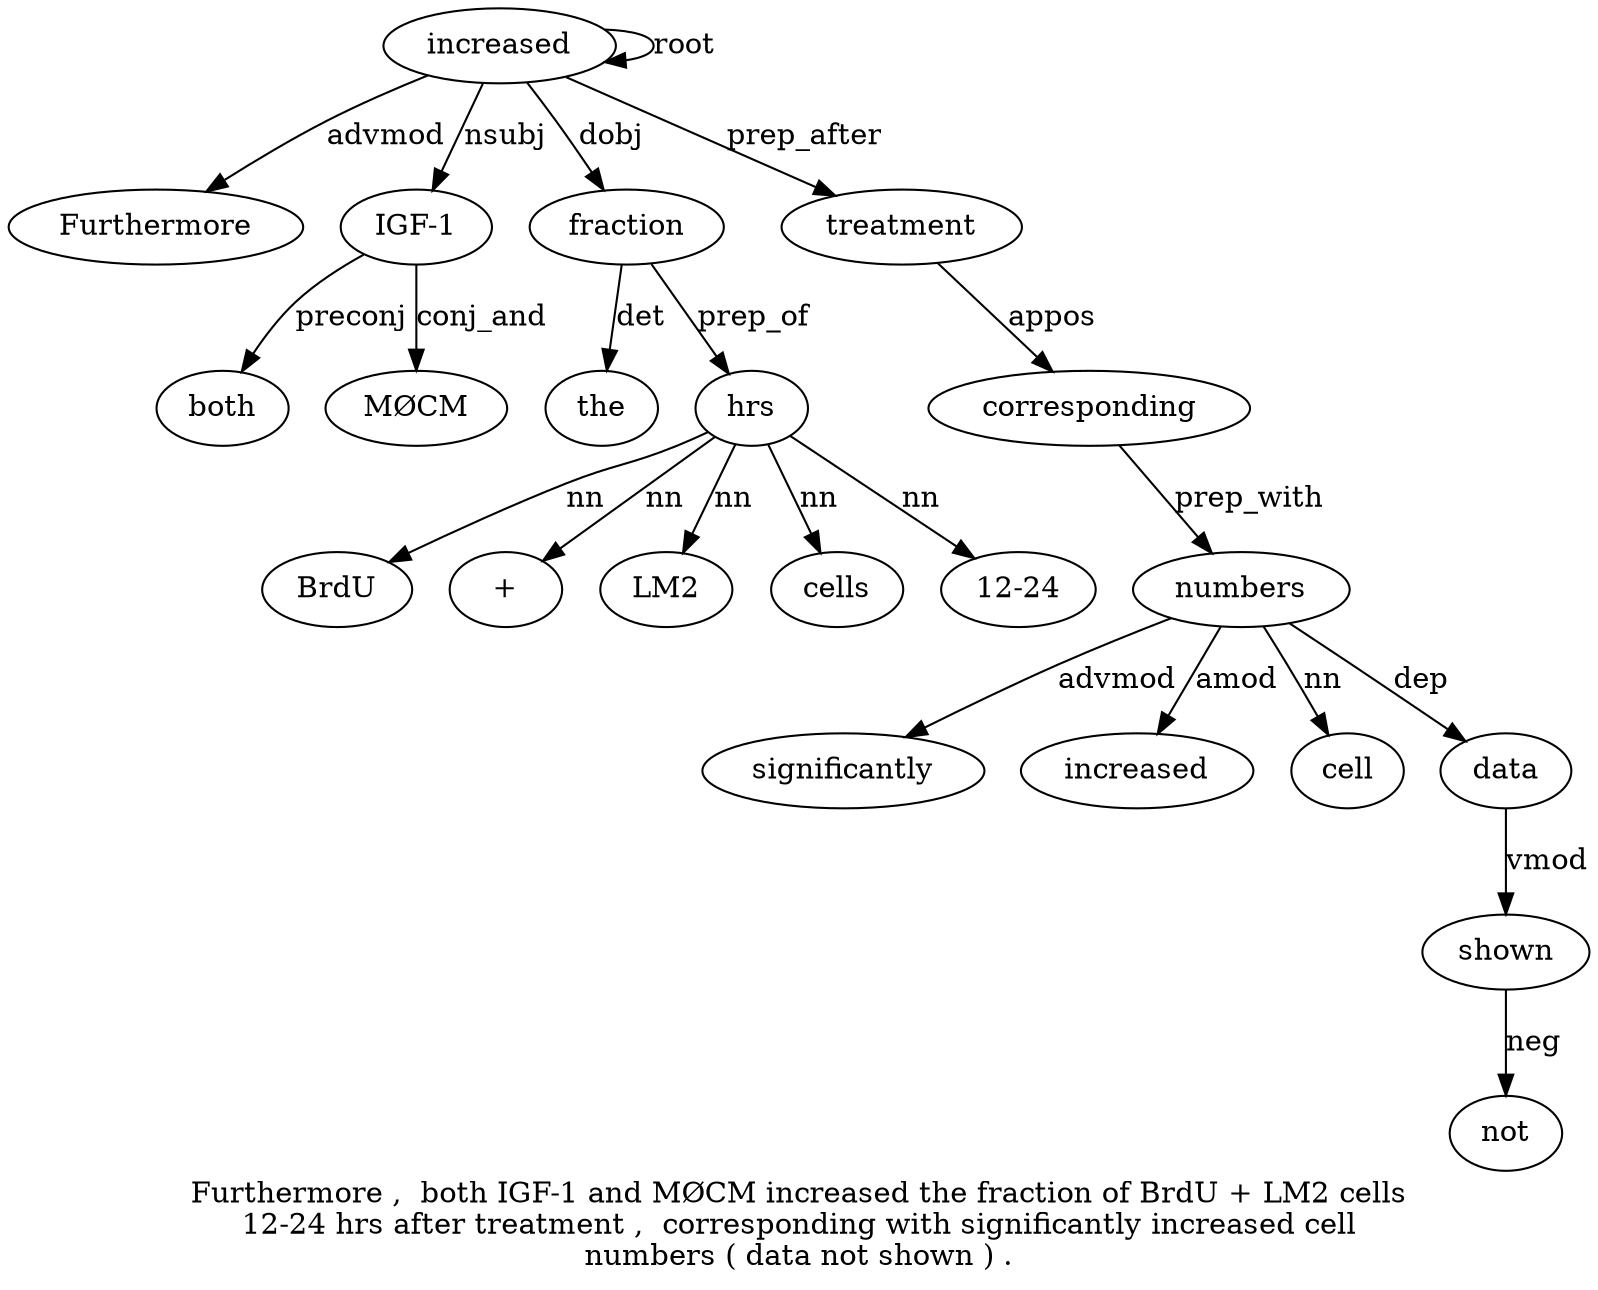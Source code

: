 digraph "Furthermore ,  both IGF-1 and MØCM increased the fraction of BrdU + LM2 cells 12-24 hrs after treatment ,  corresponding with significantly increased cell numbers ( data not shown ) ." {
label="Furthermore ,  both IGF-1 and MØCM increased the fraction of BrdU + LM2 cells
12-24 hrs after treatment ,  corresponding with significantly increased cell
numbers ( data not shown ) .";
increased7 [style=filled, fillcolor=white, label=increased];
Furthermore1 [style=filled, fillcolor=white, label=Furthermore];
increased7 -> Furthermore1  [label=advmod];
"IGF-14" [style=filled, fillcolor=white, label="IGF-1"];
both3 [style=filled, fillcolor=white, label=both];
"IGF-14" -> both3  [label=preconj];
increased7 -> "IGF-14"  [label=nsubj];
"MØCM6" [style=filled, fillcolor=white, label="MØCM"];
"IGF-14" -> "MØCM6"  [label=conj_and];
increased7 -> increased7  [label=root];
fraction9 [style=filled, fillcolor=white, label=fraction];
the8 [style=filled, fillcolor=white, label=the];
fraction9 -> the8  [label=det];
increased7 -> fraction9  [label=dobj];
hrs16 [style=filled, fillcolor=white, label=hrs];
BrdU11 [style=filled, fillcolor=white, label=BrdU];
hrs16 -> BrdU11  [label=nn];
"+12" [style=filled, fillcolor=white, label="+"];
hrs16 -> "+12"  [label=nn];
LM213 [style=filled, fillcolor=white, label=LM2];
hrs16 -> LM213  [label=nn];
cells14 [style=filled, fillcolor=white, label=cells];
hrs16 -> cells14  [label=nn];
"12-245" [style=filled, fillcolor=white, label="12-24"];
hrs16 -> "12-245"  [label=nn];
fraction9 -> hrs16  [label=prep_of];
treatment18 [style=filled, fillcolor=white, label=treatment];
increased7 -> treatment18  [label=prep_after];
corresponding20 [style=filled, fillcolor=white, label=corresponding];
treatment18 -> corresponding20  [label=appos];
numbers25 [style=filled, fillcolor=white, label=numbers];
significantly22 [style=filled, fillcolor=white, label=significantly];
numbers25 -> significantly22  [label=advmod];
increased23 [style=filled, fillcolor=white, label=increased];
numbers25 -> increased23  [label=amod];
cell24 [style=filled, fillcolor=white, label=cell];
numbers25 -> cell24  [label=nn];
corresponding20 -> numbers25  [label=prep_with];
data27 [style=filled, fillcolor=white, label=data];
numbers25 -> data27  [label=dep];
shown29 [style=filled, fillcolor=white, label=shown];
not28 [style=filled, fillcolor=white, label=not];
shown29 -> not28  [label=neg];
data27 -> shown29  [label=vmod];
}
